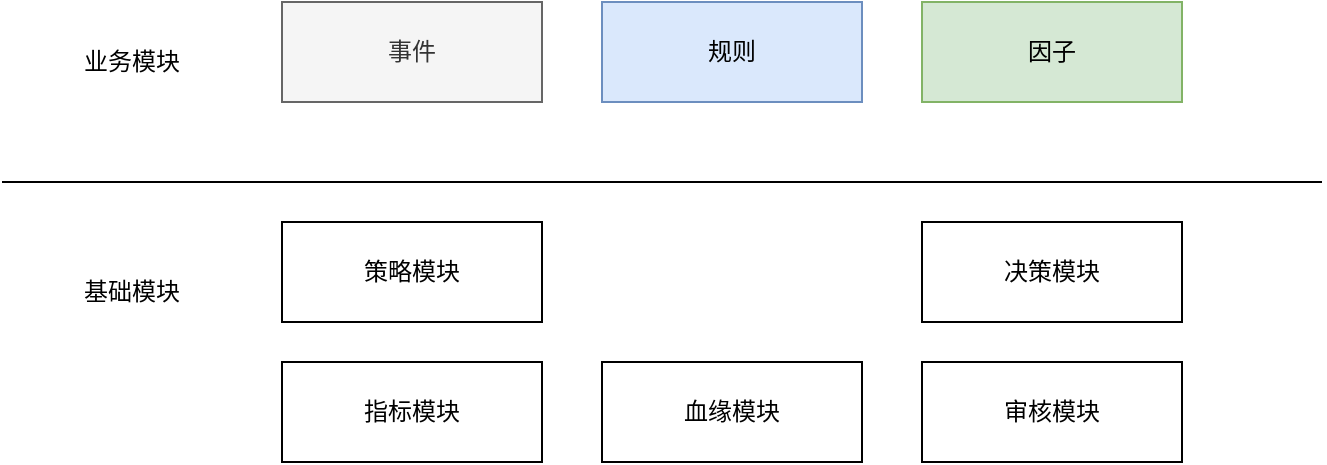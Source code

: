 <mxfile version="14.1.8" type="github">
  <diagram id="uAkLbzL0LD5zsRBFBLl1" name="Page-1">
    <mxGraphModel dx="1257" dy="843" grid="1" gridSize="10" guides="1" tooltips="1" connect="1" arrows="1" fold="1" page="1" pageScale="1" pageWidth="827" pageHeight="1169" math="0" shadow="0">
      <root>
        <mxCell id="0" />
        <mxCell id="1" parent="0" />
        <mxCell id="olPS6k4JVzqs4fGbaLp4-1" value="事件" style="rounded=0;whiteSpace=wrap;html=1;fillColor=#f5f5f5;strokeColor=#666666;fontColor=#333333;" vertex="1" parent="1">
          <mxGeometry x="160" y="270" width="130" height="50" as="geometry" />
        </mxCell>
        <mxCell id="olPS6k4JVzqs4fGbaLp4-2" value="策略模块" style="rounded=0;whiteSpace=wrap;html=1;" vertex="1" parent="1">
          <mxGeometry x="160" y="380" width="130" height="50" as="geometry" />
        </mxCell>
        <mxCell id="olPS6k4JVzqs4fGbaLp4-3" value="决策模块" style="rounded=0;whiteSpace=wrap;html=1;" vertex="1" parent="1">
          <mxGeometry x="480" y="380" width="130" height="50" as="geometry" />
        </mxCell>
        <mxCell id="olPS6k4JVzqs4fGbaLp4-4" value="指标模块" style="rounded=0;whiteSpace=wrap;html=1;" vertex="1" parent="1">
          <mxGeometry x="160" y="450" width="130" height="50" as="geometry" />
        </mxCell>
        <mxCell id="olPS6k4JVzqs4fGbaLp4-5" value="血缘模块" style="rounded=0;whiteSpace=wrap;html=1;" vertex="1" parent="1">
          <mxGeometry x="320" y="450" width="130" height="50" as="geometry" />
        </mxCell>
        <mxCell id="olPS6k4JVzqs4fGbaLp4-6" value="审核模块" style="rounded=0;whiteSpace=wrap;html=1;" vertex="1" parent="1">
          <mxGeometry x="480" y="450" width="130" height="50" as="geometry" />
        </mxCell>
        <mxCell id="olPS6k4JVzqs4fGbaLp4-7" value="业务模块" style="text;html=1;strokeColor=none;fillColor=none;align=center;verticalAlign=middle;whiteSpace=wrap;rounded=0;" vertex="1" parent="1">
          <mxGeometry x="60" y="290" width="50" height="20" as="geometry" />
        </mxCell>
        <mxCell id="olPS6k4JVzqs4fGbaLp4-8" value="规则" style="rounded=0;whiteSpace=wrap;html=1;fillColor=#dae8fc;strokeColor=#6c8ebf;" vertex="1" parent="1">
          <mxGeometry x="320" y="270" width="130" height="50" as="geometry" />
        </mxCell>
        <mxCell id="olPS6k4JVzqs4fGbaLp4-9" value="因子" style="rounded=0;whiteSpace=wrap;html=1;fillColor=#d5e8d4;strokeColor=#82b366;" vertex="1" parent="1">
          <mxGeometry x="480" y="270" width="130" height="50" as="geometry" />
        </mxCell>
        <mxCell id="olPS6k4JVzqs4fGbaLp4-10" value="基础模块" style="text;html=1;strokeColor=none;fillColor=none;align=center;verticalAlign=middle;whiteSpace=wrap;rounded=0;" vertex="1" parent="1">
          <mxGeometry x="60" y="405" width="50" height="20" as="geometry" />
        </mxCell>
        <mxCell id="olPS6k4JVzqs4fGbaLp4-11" style="edgeStyle=orthogonalEdgeStyle;rounded=0;orthogonalLoop=1;jettySize=auto;html=1;exitX=0.5;exitY=1;exitDx=0;exitDy=0;" edge="1" parent="1" source="olPS6k4JVzqs4fGbaLp4-10" target="olPS6k4JVzqs4fGbaLp4-10">
          <mxGeometry relative="1" as="geometry" />
        </mxCell>
        <mxCell id="olPS6k4JVzqs4fGbaLp4-12" value="" style="endArrow=none;html=1;" edge="1" parent="1">
          <mxGeometry width="50" height="50" relative="1" as="geometry">
            <mxPoint x="20" y="360" as="sourcePoint" />
            <mxPoint x="680" y="360" as="targetPoint" />
          </mxGeometry>
        </mxCell>
      </root>
    </mxGraphModel>
  </diagram>
</mxfile>
